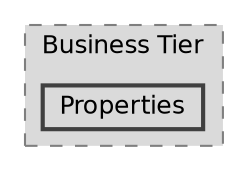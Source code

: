 digraph "C:/Users/hugoc/Desktop/2024_2025/Programação Orientada a Objetos/trabalhoPOO_23010_Fase2/src/Business Tier/Properties"
{
 // LATEX_PDF_SIZE
  bgcolor="transparent";
  edge [fontname=Helvetica,fontsize=12,labelfontname=Helvetica,labelfontsize=10];
  node [fontname=Helvetica,fontsize=12,shape=box,height=0.2,width=0.4];
  compound=true
  subgraph clusterdir_105271d38a1766e50f42b694e3cabfd3 {
    graph [ bgcolor="#dadada", pencolor="grey50", label="Business Tier", fontname=Helvetica,fontsize=12 style="filled,dashed", URL="dir_105271d38a1766e50f42b694e3cabfd3.html",tooltip=""]
  dir_0f48ddc284faa539eced53b1ff832572 [label="Properties", fillcolor="#dadada", color="grey25", style="filled,bold", URL="dir_0f48ddc284faa539eced53b1ff832572.html",tooltip=""];
  }
}
